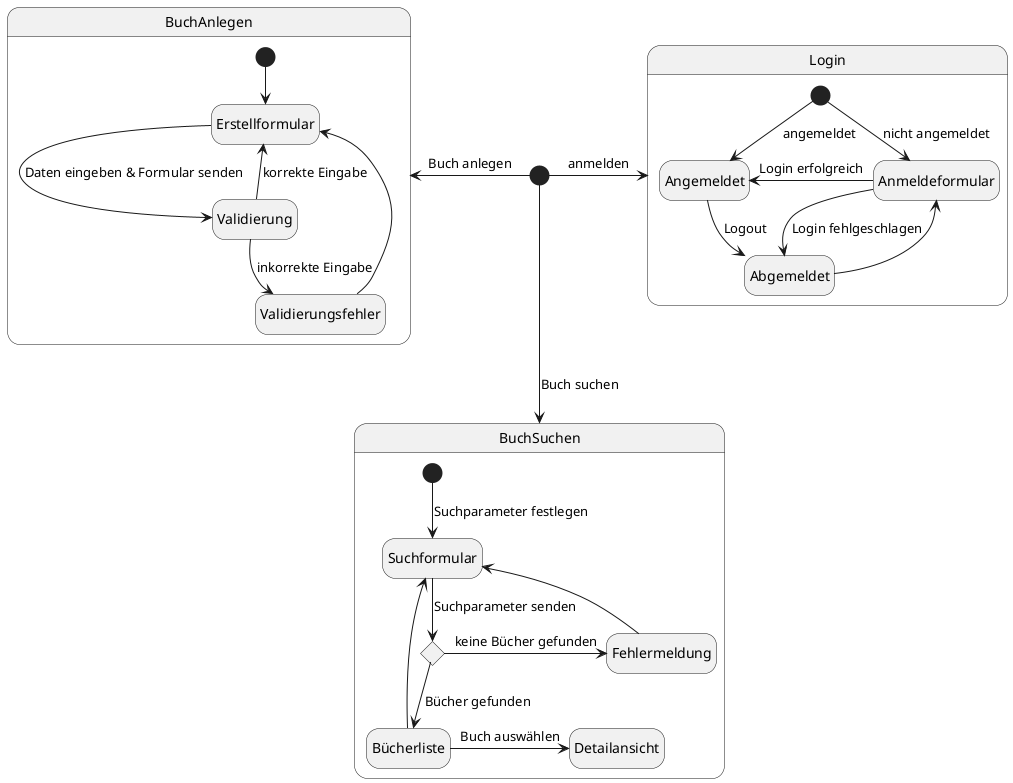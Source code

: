 @startuml Buchhandel
hide empty description

    [*] -left-> BuchAnlegen : Buch anlegen
    state BuchAnlegen {
        [*] --> Erstellformular
        Erstellformular --> Validierung : Daten eingeben & Formular senden
        Validierung --> Erstellformular : korrekte Eingabe
        Validierung --> Validierungsfehler : inkorrekte Eingabe
        Validierungsfehler --> Erstellformular
    }

    [*] -down-> BuchSuchen : Buch suchen
    state BuchSuchen {
        state choice <<choice>>
        [*] -down-> Suchformular : Suchparameter festlegen
        Suchformular -down-> choice : Suchparameter senden
        choice -down-> Bücherliste : Bücher gefunden
        Bücherliste -right-> Detailansicht : Buch auswählen
        Bücherliste -left-> Suchformular
        choice -right-> Fehlermeldung : keine Bücher gefunden
        Fehlermeldung --> Suchformular
    }

    [*] -right-> Login : anmelden
    state Login {
        [*] --> Anmeldeformular : nicht angemeldet
        [*] --> Angemeldet : angemeldet
        Anmeldeformular -left-> Angemeldet : Login erfolgreich
        Anmeldeformular -down-> Abgemeldet : Login fehlgeschlagen
        Angemeldet -right-> Abgemeldet : Logout
        Abgemeldet --> Anmeldeformular
    }

@enduml